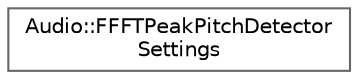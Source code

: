 digraph "Graphical Class Hierarchy"
{
 // INTERACTIVE_SVG=YES
 // LATEX_PDF_SIZE
  bgcolor="transparent";
  edge [fontname=Helvetica,fontsize=10,labelfontname=Helvetica,labelfontsize=10];
  node [fontname=Helvetica,fontsize=10,shape=box,height=0.2,width=0.4];
  rankdir="LR";
  Node0 [id="Node000000",label="Audio::FFFTPeakPitchDetector\lSettings",height=0.2,width=0.4,color="grey40", fillcolor="white", style="filled",URL="$dd/da3/structAudio_1_1FFFTPeakPitchDetectorSettings.html",tooltip="Settings for FFT base pitch detection."];
}
